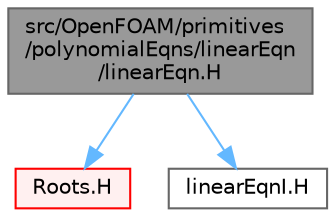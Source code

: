 digraph "src/OpenFOAM/primitives/polynomialEqns/linearEqn/linearEqn.H"
{
 // LATEX_PDF_SIZE
  bgcolor="transparent";
  edge [fontname=Helvetica,fontsize=10,labelfontname=Helvetica,labelfontsize=10];
  node [fontname=Helvetica,fontsize=10,shape=box,height=0.2,width=0.4];
  Node1 [id="Node000001",label="src/OpenFOAM/primitives\l/polynomialEqns/linearEqn\l/linearEqn.H",height=0.2,width=0.4,color="gray40", fillcolor="grey60", style="filled", fontcolor="black",tooltip=" "];
  Node1 -> Node2 [id="edge1_Node000001_Node000002",color="steelblue1",style="solid",tooltip=" "];
  Node2 [id="Node000002",label="Roots.H",height=0.2,width=0.4,color="red", fillcolor="#FFF0F0", style="filled",URL="$Roots_8H.html",tooltip=" "];
  Node1 -> Node77 [id="edge2_Node000001_Node000077",color="steelblue1",style="solid",tooltip=" "];
  Node77 [id="Node000077",label="linearEqnI.H",height=0.2,width=0.4,color="grey40", fillcolor="white", style="filled",URL="$linearEqnI_8H.html",tooltip=" "];
}
